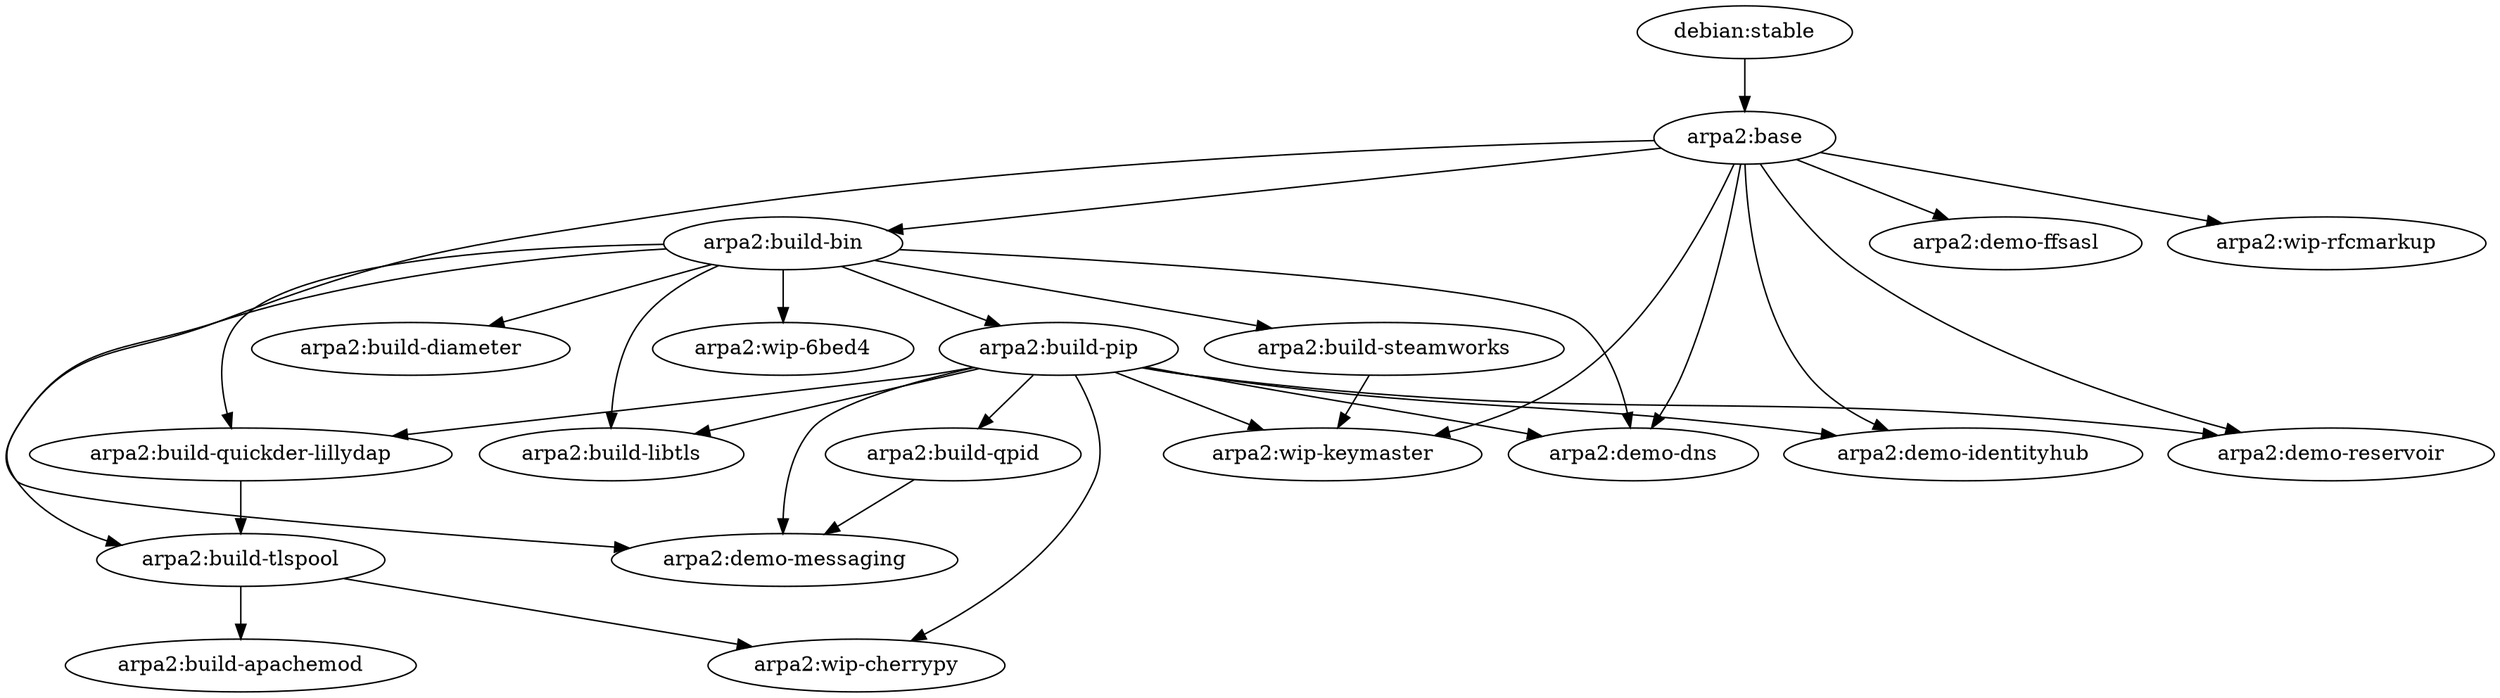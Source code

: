 digraph arpa2demo{
   "debian:stable" -> "arpa2:base"
   "arpa2:build-tlspool" -> "arpa2:build-apachemod"
   "arpa2:base" -> "arpa2:build-bin"
   "arpa2:build-bin" -> "arpa2:build-diameter"
   "arpa2:build-pip" -> "arpa2:build-libtls"
   "arpa2:build-bin" -> "arpa2:build-libtls"
   "arpa2:build-bin" -> "arpa2:build-pip"
   "arpa2:build-pip" -> "arpa2:build-qpid"
   "arpa2:build-pip" -> "arpa2:build-quickder-lillydap"
   "arpa2:build-bin" -> "arpa2:build-quickder-lillydap"
   "arpa2:build-bin" -> "arpa2:build-steamworks"
   "arpa2:build-quickder-lillydap" -> "arpa2:build-tlspool"
   "arpa2:build-bin" -> "arpa2:build-tlspool"
   "arpa2:build-bin" -> "arpa2:demo-dns"
   "arpa2:build-pip" -> "arpa2:demo-dns"
   "arpa2:base" -> "arpa2:demo-dns"
   "arpa2:base" -> "arpa2:demo-ffsasl"
   "arpa2:build-pip" -> "arpa2:demo-identityhub"
   "arpa2:base" -> "arpa2:demo-identityhub"
   "arpa2:build-qpid" -> "arpa2:demo-messaging"
   "arpa2:build-pip" -> "arpa2:demo-messaging"
   "arpa2:base" -> "arpa2:demo-messaging"
   "arpa2:build-pip" -> "arpa2:demo-reservoir"
   "arpa2:base" -> "arpa2:demo-reservoir"
   "arpa2:build-bin" -> "arpa2:wip-6bed4"
   "arpa2:build-pip" -> "arpa2:wip-cherrypy"
   "arpa2:build-tlspool" -> "arpa2:wip-cherrypy"
   "arpa2:build-steamworks" -> "arpa2:wip-keymaster"
   "arpa2:build-pip" -> "arpa2:wip-keymaster"
   "arpa2:base" -> "arpa2:wip-keymaster"
   "arpa2:base" -> "arpa2:wip-rfcmarkup"
}
